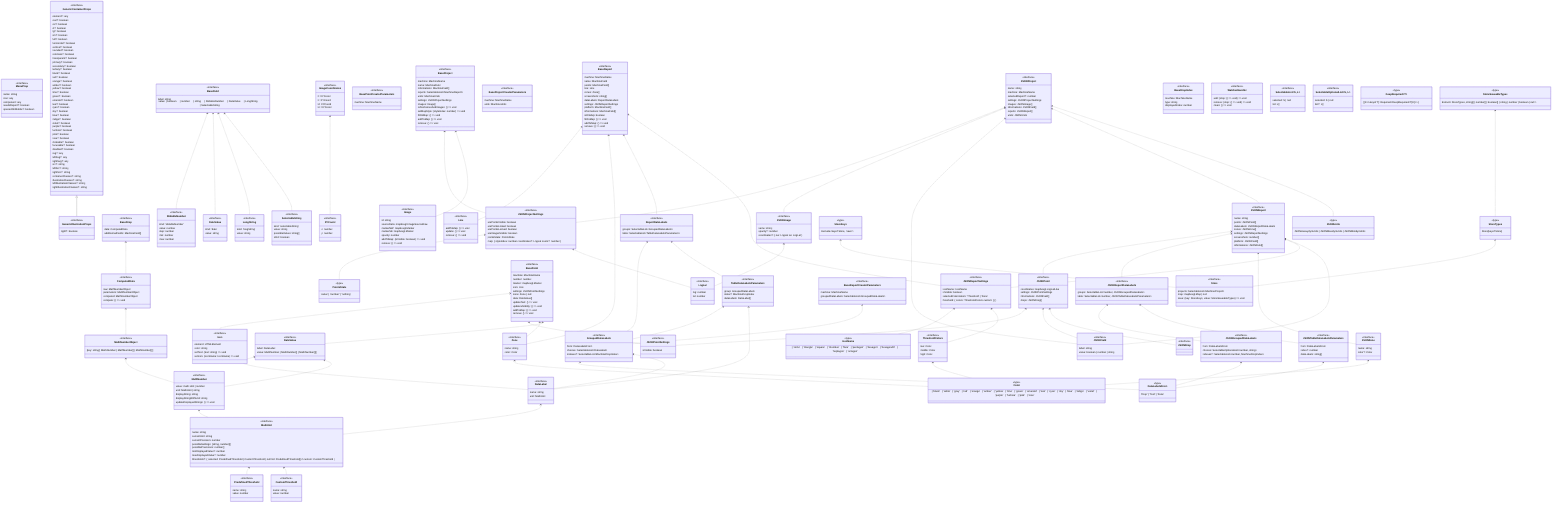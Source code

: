 classDiagram
class MenuProp {
  <<interface>>
  name: string
  icon: any
  component: any
  needsReport?: boolean
  openedOnMobile?: boolean
}



class GenericContainerProps {
  <<interface>>
  element?: any
  xxxl?: boolean
  xxl?: boolean
  xl?: boolean
  lg?: boolean
  sm?: boolean
  full?: boolean
  horizontal?: boolean
  vertical?: boolean
  rounded?: boolean
  colorless?: boolean
  transparent?: boolean
  primary?: boolean
  secondary?: boolean
  tertiary?: boolean
  black?: boolean
  red?: boolean
  orange?: boolean
  amber?: boolean
  yellow?: boolean
  lime?: boolean
  green?: boolean
  emerald?: boolean
  teal?: boolean
  cyan?: boolean
  sky?: boolean
  blue?: boolean
  indigo?: boolean
  violet?: boolean
  purple?: boolean
  fuchsia?: boolean
  pink?: boolean
  rose?: boolean
  clickable?: boolean
  focusable?: boolean
  disabled?: boolean
  svg?: any
  leftSvg?: any
  rightSvg?: any
  src?: string
  leftSrc?: string
  rightSrc?: string
  containerClasses?: string
  illustrationClasses?: string
  leftIllustrationClasses?: string
  rightIllustrationClasses?: string
}



class GenericIllustrationProps {
  <<interface>>
  right?: boolean
}

GenericContainerProps <|-- GenericIllustrationProps

class Color {
  <<type>>
  | 'black'   | 'white'   | 'gray'   | 'red'   | 'orange'   | 'amber'   | 'yellow'   | 'lime'   | 'green'   | 'emerald'   | 'teal'   | 'cyan'   | 'sky'   | 'blue'   | 'indigo'   | 'violet'   | 'purple'   | 'fuchsia'   | 'pink'   | 'rose'
}



class MathNumberObject {
  <<interface>>
  [key: string]: MathNumber | MathNumber[] | MathNumber[][]
}
MathNumberObject <.. MathNumber


class ComputedData {
  <<interface>>
  raw: MathNumberObject
  parameters: MathNumberObject
  computed: MathNumberObject
  compute: #40;#41; =#62; void
}
ComputedData <.. MathNumberObject


class DataLabel {
  <<interface>>
  name: string
  unit: MathUnit
}
DataLabel <.. MathUnit


class DataValue {
  <<interface>>
  label: DataLabel
  value: MathNumber | MathNumber[] | MathNumber[][]
}
DataValue <.. DataLabel
DataValue <.. MathNumber


class BaseDrop {
  <<interface>>
  data: ComputedData
  additionnalFields: MachineField[]
}
BaseDrop <.. ComputedData


class JSONDrop {
  <<interface>>

}



class BaseField {
  <<interface>>
  label: string
  value: | boolean     | number     | string     | SlidableNumber     | DateValue     | LongString     | SelectableString
}
BaseField <.. SlidableNumber
BaseField <.. DateValue
BaseField <.. LongString
BaseField <.. SelectableString


class JSONField {
  <<interface>>
  label: string
  value: boolean | number | string
}



class SlidableNumber {
  <<interface>>
  kind: 'slidableNumber'
  value: number
  step: number
  min: number
  max: number
}



class DateValue {
  <<interface>>
  kind: 'date'
  value: string
}



class LongString {
  <<interface>>
  kind: 'longString'
  value: string
}



class SelectableString {
  <<interface>>
  kind: 'selectableString'
  value: string
  possibleValues: string[]
  strict: boolean
}



class Icon {
  <<interface>>
  element: HTMLElement
  color: string
  setText: #40;text: string#41; =#62; void
  setIcon: #40;iconName: IconName#41; =#62; void
}



class IconName {
  <<type>>
  | 'circle'   | 'triangle'   | 'square'   | 'rhombus'   | 'flare'   | 'pentagon'   | 'hexagon'   | 'hexagonAlt'   | 'heptagon'   | 'octagon'
}



class Image {
  <<interface>>
  id: string
  sourceData: mapboxgl.ImageSourceRaw
  markerNW: mapboxgl.Marker
  markerSE: mapboxgl.Marker
  opacity: number
  addToMap: #40;isVisible: boolean#41; =#62; void
  remove: #40;#41; =#62; void
}



class JSONImage {
  <<interface>>
  name: string
  opacity?: number
  coordinates?: #123;     nw: LngLat     se: LngLat   #125;
}
JSONImage <.. LngLat


class ImageCoordinates {
  <<interface>>
  tl: XYCoord
  tr: XYCoord
  bl: XYCoord
  br: XYCoord
}
ImageCoordinates <.. XYCoord


class Line {
  <<interface>>
  addToMap: #40;#41; =#62; void
  update: #40;#41; =#62; void
  remove: #40;#41; =#62; void
}



class MathNumber {
  <<interface>>
  value: math.Unit | number
  unit: MathUnit | string
  displayString: string
  displayStringWithUnit: string
  updateDisplayedStrings: #40;#41; =#62; void
}
MathNumber <.. MathUnit


class MathUnit {
  <<interface>>
  name: string
  currentUnit: string
  currentPrecision: number
  possibleSettings: [string, number][]
  possiblePrecisions: number[]
  minDisplayedValue?: number
  maxDisplayedValue?: number
  thresholds?: #123;     selected: PredefinedThreshold | CustomThreshold | null     list: PredefinedThreshold[]     // custom: CustomThreshold   #125;
}
MathUnit <.. PredefinedThreshold
MathUnit <.. CustomThreshold


class BasePoint {
  <<interface>>
  machine: MachineName
  number: number
  marker: mapboxgl.Marker
  icon: Icon
  settings: JSONPointSettings
  zone: Zone | null
  data: DataValue[]
  updateText: #40;#41; =#62; void
  updateVisibility: #40;#41; =#62; void
  addToMap: #40;#41; =#62; void
  remove: #40;#41; =#62; void
}
BasePoint <.. Icon
BasePoint <.. JSONPointSettings
BasePoint <.. Zone
BasePoint <.. DataValue


class BasePointCreatorParameters {
  <<interface>>
  machine: MachineName
}



class JSONPoint {
  <<interface>>
  coordinates: mapboxgl.LngLatLike
  settings: JSONPointSettings
  informations: JSONField[]
  drops: JSONDrop[]
}
JSONPoint <.. JSONPointSettings
JSONPoint <.. JSONField
JSONPoint <.. JSONDrop


class JSONPointSettings {
  <<interface>>
  isVisible: boolean
}



class BaseProject {
  <<interface>>
  machine: MachineName
  name: MachineField
  informations: MachineField[]
  reports: SelectableList#60;MachineReport#62;
  units: MachineUnits
  settings: JSONProjectSettings
  images: Image[]
  refreshLinesAndImages: #40;#41; =#62; void
  setMapStyle: #40;styleIndex: number#41; =#62; void
  fitOnMap: #40;#41; =#62; void
  addToMap: #40;#41; =#62; void
  remove: #40;#41; =#62; void
}
BaseProject <.. JSONProjectSettings
BaseProject <.. Image


class BaseProjectCreatorParameters {
  <<interface>>
  machine: MachineName
  units: MachineUnits
}



class JSONProject {
  <<interface>>
  name: string
  machine: MachineName
  selectedReport?: number
  settings: JSONProjectSettings
  images: JSONImage[]
  informations: JSONField[]
  reports: JSONReport[]
  units: JSONUnits
}
JSONProject <.. JSONProjectSettings
JSONProject <.. JSONImage
JSONProject <.. JSONField
JSONProject <.. JSONReport
JSONProject <.. JSONUnits


class JSONProjectSettings {
  <<interface>>
  arePointsVisible: boolean
  arePointsLinked: boolean
  arePointsLocked: boolean
  areImagesVisible: boolean
  pointsState: PointsState
  map: #123;     styleIndex: number     coordinates?: LngLat     zoom?: number   #125;
}
JSONProjectSettings <.. PointsState
JSONProjectSettings <.. LngLat


class PointsState {
  <<type>>
  'value' | 'number' | 'nothing'
}



class JSONUnits {
  <<type>>
  JSONHeavydynUnits | JSONMaxidynUnits | JSONMinidynUnits
}



class BaseReport {
  <<interface>>
  machine: MachineName
  name: MachineField
  points: MachinePoint[]
  line: Line
  zones: Zone[]
  screenshots: string[]
  dataLabels: ReportDataLabels
  settings: JSONReportSettings
  platform: MachineField[]
  informations: MachineField[]
  isOnMap: boolean
  fitOnMap: #40;#41; =#62; void
  addToMap: #40;#41; =#62; void
  remove: #40;#41; =#62; void
}
BaseReport <.. Line
BaseReport <.. Zone
BaseReport <.. ReportDataLabels
BaseReport <.. JSONReportSettings


class ReportDataLabels {
  <<interface>>
  groups: SelectableList#60;GroupedDataLabels#62;
  table: SelectableList#60;TableDataLabelsParameters#62;
}
ReportDataLabels <.. GroupedDataLabels
ReportDataLabels <.. TableDataLabelsParameters


class GroupedDataLabels {
  <<interface>>
  from: DataLabelsFrom
  choices: SelectableList#60;DataLabel#62;
  indexes?: SelectableList#60;MachineDropIndex#62;
}
GroupedDataLabels <.. DataLabelsFrom
GroupedDataLabels <.. DataLabel


class TableDataLabelsParameters {
  <<interface>>
  group: GroupedDataLabels
  index?: MachineDropIndex
  dataLabels: DataLabel[]
}
TableDataLabelsParameters <.. GroupedDataLabels
TableDataLabelsParameters <.. DataLabel


class BaseReportCreatorParameters {
  <<interface>>
  machine: MachineName
  groupedDataLabels: SelectableList#60;GroupedDataLabels#62;
}
BaseReportCreatorParameters <.. GroupedDataLabels


class JSONReport {
  <<interface>>
  name: string
  points: JSONPoint[]
  dataLabels: JSONReportDataLabels
  zones: JSONZone[]
  settings: JSONReportSettings
  screenshots: number[]
  platform: JSONField[]
  informations: JSONField[]
}
JSONReport <.. JSONPoint
JSONReport <.. JSONReportDataLabels
JSONReport <.. JSONZone
JSONReport <.. JSONReportSettings
JSONReport <.. JSONField


class JSONReportDataLabels {
  <<interface>>
  groups: SelectableList#60;number, JSONGroupedDataLabels#62;
  table: SelectableList#60;number, JSONTableDataLabelsParameters#62;
}
JSONReportDataLabels <.. JSONGroupedDataLabels
JSONReportDataLabels <.. JSONTableDataLabelsParameters


class JSONGroupedDataLabels {
  <<interface>>
  from: DataLabelsFrom
  choices: SelectableOptionalList#60;number, string#62;
  indexes?: SelectableList#60;number, MachineDropIndex#62;
}
JSONGroupedDataLabels <.. DataLabelsFrom


class JSONTableDataLabelsParameters {
  <<interface>>
  from: DataLabelsFrom
  index?: number
  dataLabels: string[]
}
JSONTableDataLabelsParameters <.. DataLabelsFrom


class DataLabelsFrom {
  <<type>>
  'Drop' | 'Test' | 'Zone'
}



class JSONReportSettings {
  <<interface>>
  iconName: IconName
  isVisible: boolean
  selectedColorization: 'Threshold' | 'Zone'
  threshold: #123;     colors: ThresholdColors     custom: #123;#125;   #125;
}
JSONReportSettings <.. IconName
JSONReportSettings <.. ThresholdColors


class ThresholdColors {
  <<interface>>
  low: Color
  middle: Color
  high: Color
}
ThresholdColors <.. Color


class BaseDropIndex {
  <<interface>>
  machine: MachineName
  type: string
  displayedIndex: number
}



class CustomThreshold {
  <<interface>>
  name: string
  value: number
}



class PredefinedThreshold {
  <<interface>>
  name: string
  value: number
}



class WatcherHandler {
  <<interface>>
  add: #40;stop: #40;#41; =#62; void#41; =#62; void
  remove: #40;stop: #40;#41; =#62; void#41; =#62; void
  clean: #40;#41; =#62; void
}



class Zone {
  <<interface>>
  name: string
  color: Color
}
Zone <.. Color


class JSONZone {
  <<interface>>
  name: string
  color?: Color
}
JSONZone <.. Color


class LngLat {
  <<interface>>
  lng: number
  lat: number
}



class XYCoord {
  <<interface>>
  x: number
  y: number
}



class SelectableList~S, L~ {
  <<interface>>
  selected: S | null
  list: L[]
}



class SelectableOptionalList~S, L~ {
  <<interface>>
  selected: S | null
  list?: L[]
}



class DeepRequired~T~ {
  <<type>>
  #123;   [K in keyof T]: Required#60;DeepRequired#60;T[K]#62;#62; #125;
}



class Store {
  <<interface>>
  projects: SelectableList#60;MachineProject#62;
  map: mapboxgl.Map | null
  save: #40;key: StoreKeys, value: StoreSaveableTypes#41; =#62; void
}



class StoreKeys {
  <<type>>
  Exclude#60;keyof Store, 'save'#62;
}
StoreKeys <.. Store


class StoreTypes {
  <<type>>
  Store[keyof Store]
}
StoreTypes <.. Store


class StoreSaveableTypes {
  <<type>>
  Extract#60;   StoreTypes,   string[] | number[] | boolean[] | string | number | boolean | null #62;
}
StoreSaveableTypes <.. StoreTypes